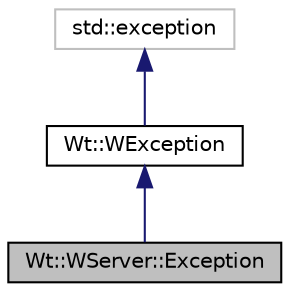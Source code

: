 digraph "Wt::WServer::Exception"
{
 // LATEX_PDF_SIZE
  edge [fontname="Helvetica",fontsize="10",labelfontname="Helvetica",labelfontsize="10"];
  node [fontname="Helvetica",fontsize="10",shape=record];
  Node1 [label="Wt::WServer::Exception",height=0.2,width=0.4,color="black", fillcolor="grey75", style="filled", fontcolor="black",tooltip="Server Exception class."];
  Node2 -> Node1 [dir="back",color="midnightblue",fontsize="10",style="solid"];
  Node2 [label="Wt::WException",height=0.2,width=0.4,color="black", fillcolor="white", style="filled",URL="$classWt_1_1WException.html",tooltip="Base class for exceptions thrown by Wt."];
  Node3 -> Node2 [dir="back",color="midnightblue",fontsize="10",style="solid"];
  Node3 [label="std::exception",height=0.2,width=0.4,color="grey75", fillcolor="white", style="filled",tooltip=" "];
}
